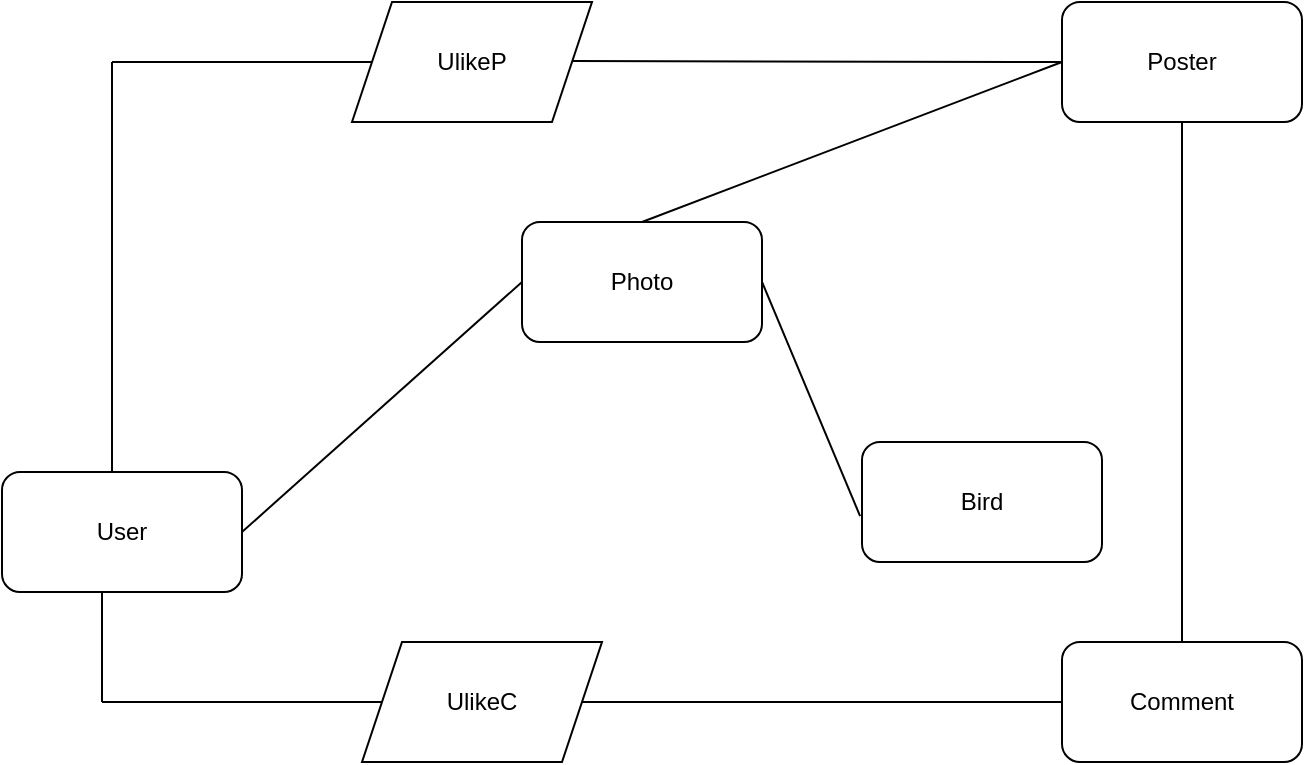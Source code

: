 <mxfile version="24.7.17">
  <diagram name="第 1 页" id="ozmcItrZx6YNhuTPfLUL">
    <mxGraphModel dx="1434" dy="738" grid="1" gridSize="10" guides="1" tooltips="1" connect="1" arrows="0" fold="1" page="1" pageScale="1" pageWidth="827" pageHeight="1169" math="0" shadow="0">
      <root>
        <mxCell id="0" />
        <mxCell id="1" parent="0" />
        <mxCell id="5FFxMWsPXw-KP4aaMgID-1" value="User" style="rounded=1;whiteSpace=wrap;html=1;" vertex="1" parent="1">
          <mxGeometry x="40" y="555" width="120" height="60" as="geometry" />
        </mxCell>
        <mxCell id="5FFxMWsPXw-KP4aaMgID-2" value="Photo" style="rounded=1;whiteSpace=wrap;html=1;" vertex="1" parent="1">
          <mxGeometry x="300" y="430" width="120" height="60" as="geometry" />
        </mxCell>
        <mxCell id="5FFxMWsPXw-KP4aaMgID-3" value="Poster" style="rounded=1;whiteSpace=wrap;html=1;" vertex="1" parent="1">
          <mxGeometry x="570" y="320" width="120" height="60" as="geometry" />
        </mxCell>
        <mxCell id="5FFxMWsPXw-KP4aaMgID-4" value="Comment" style="rounded=1;whiteSpace=wrap;html=1;" vertex="1" parent="1">
          <mxGeometry x="570" y="640" width="120" height="60" as="geometry" />
        </mxCell>
        <mxCell id="5FFxMWsPXw-KP4aaMgID-6" value="Bird" style="rounded=1;whiteSpace=wrap;html=1;" vertex="1" parent="1">
          <mxGeometry x="470" y="540" width="120" height="60" as="geometry" />
        </mxCell>
        <mxCell id="5FFxMWsPXw-KP4aaMgID-7" value="UlikeC" style="shape=parallelogram;perimeter=parallelogramPerimeter;whiteSpace=wrap;html=1;fixedSize=1;" vertex="1" parent="1">
          <mxGeometry x="220" y="640" width="120" height="60" as="geometry" />
        </mxCell>
        <mxCell id="5FFxMWsPXw-KP4aaMgID-8" value="UlikeP" style="shape=parallelogram;perimeter=parallelogramPerimeter;whiteSpace=wrap;html=1;fixedSize=1;" vertex="1" parent="1">
          <mxGeometry x="215" y="320" width="120" height="60" as="geometry" />
        </mxCell>
        <mxCell id="5FFxMWsPXw-KP4aaMgID-10" value="" style="endArrow=none;html=1;rounded=0;entryX=0;entryY=0.5;entryDx=0;entryDy=0;" edge="1" parent="1" target="5FFxMWsPXw-KP4aaMgID-3">
          <mxGeometry width="50" height="50" relative="1" as="geometry">
            <mxPoint x="325" y="349.5" as="sourcePoint" />
            <mxPoint x="395" y="349.5" as="targetPoint" />
          </mxGeometry>
        </mxCell>
        <mxCell id="5FFxMWsPXw-KP4aaMgID-13" value="" style="endArrow=none;html=1;rounded=0;exitX=0;exitY=0.5;exitDx=0;exitDy=0;exitPerimeter=0;" edge="1" parent="1" source="5FFxMWsPXw-KP4aaMgID-15">
          <mxGeometry width="50" height="50" relative="1" as="geometry">
            <mxPoint x="90" y="695" as="sourcePoint" />
            <mxPoint x="90" y="615" as="targetPoint" />
          </mxGeometry>
        </mxCell>
        <mxCell id="5FFxMWsPXw-KP4aaMgID-15" value="" style="line;strokeWidth=1;html=1;" vertex="1" parent="1">
          <mxGeometry x="90" y="665" width="140" height="10" as="geometry" />
        </mxCell>
        <mxCell id="5FFxMWsPXw-KP4aaMgID-16" value="" style="endArrow=none;html=1;rounded=0;entryX=0;entryY=0.5;entryDx=0;entryDy=0;" edge="1" parent="1" source="5FFxMWsPXw-KP4aaMgID-7" target="5FFxMWsPXw-KP4aaMgID-4">
          <mxGeometry width="50" height="50" relative="1" as="geometry">
            <mxPoint x="320" y="669.5" as="sourcePoint" />
            <mxPoint x="420" y="670" as="targetPoint" />
          </mxGeometry>
        </mxCell>
        <mxCell id="5FFxMWsPXw-KP4aaMgID-27" value="" style="line;strokeWidth=1;direction=south;html=1;" vertex="1" parent="1">
          <mxGeometry x="625" y="380" width="10" height="260" as="geometry" />
        </mxCell>
        <mxCell id="5FFxMWsPXw-KP4aaMgID-30" value="" style="line;strokeWidth=1;html=1;rotation=-90;" vertex="1" parent="1">
          <mxGeometry x="-7.5" y="447.5" width="205" height="10" as="geometry" />
        </mxCell>
        <mxCell id="5FFxMWsPXw-KP4aaMgID-32" value="" style="line;strokeWidth=1;html=1;" vertex="1" parent="1">
          <mxGeometry x="95" y="345" width="130" height="10" as="geometry" />
        </mxCell>
        <mxCell id="5FFxMWsPXw-KP4aaMgID-39" value="" style="endArrow=none;html=1;rounded=0;entryX=0;entryY=0.5;entryDx=0;entryDy=0;exitX=1;exitY=0.5;exitDx=0;exitDy=0;" edge="1" parent="1" source="5FFxMWsPXw-KP4aaMgID-1" target="5FFxMWsPXw-KP4aaMgID-2">
          <mxGeometry relative="1" as="geometry">
            <mxPoint x="160" y="600" as="sourcePoint" />
            <mxPoint x="320" y="600" as="targetPoint" />
          </mxGeometry>
        </mxCell>
        <mxCell id="5FFxMWsPXw-KP4aaMgID-40" value="" style="endArrow=none;html=1;rounded=0;entryX=-0.008;entryY=0.617;entryDx=0;entryDy=0;entryPerimeter=0;exitX=1;exitY=0.5;exitDx=0;exitDy=0;" edge="1" parent="1" source="5FFxMWsPXw-KP4aaMgID-2" target="5FFxMWsPXw-KP4aaMgID-6">
          <mxGeometry relative="1" as="geometry">
            <mxPoint x="390" y="524.75" as="sourcePoint" />
            <mxPoint x="520" y="555.25" as="targetPoint" />
          </mxGeometry>
        </mxCell>
        <mxCell id="5FFxMWsPXw-KP4aaMgID-41" value="" style="endArrow=none;html=1;rounded=0;entryX=0;entryY=0.5;entryDx=0;entryDy=0;exitX=0.5;exitY=0;exitDx=0;exitDy=0;" edge="1" parent="1" source="5FFxMWsPXw-KP4aaMgID-2" target="5FFxMWsPXw-KP4aaMgID-3">
          <mxGeometry relative="1" as="geometry">
            <mxPoint x="370" y="400" as="sourcePoint" />
            <mxPoint x="530" y="400" as="targetPoint" />
            <Array as="points" />
          </mxGeometry>
        </mxCell>
      </root>
    </mxGraphModel>
  </diagram>
</mxfile>

